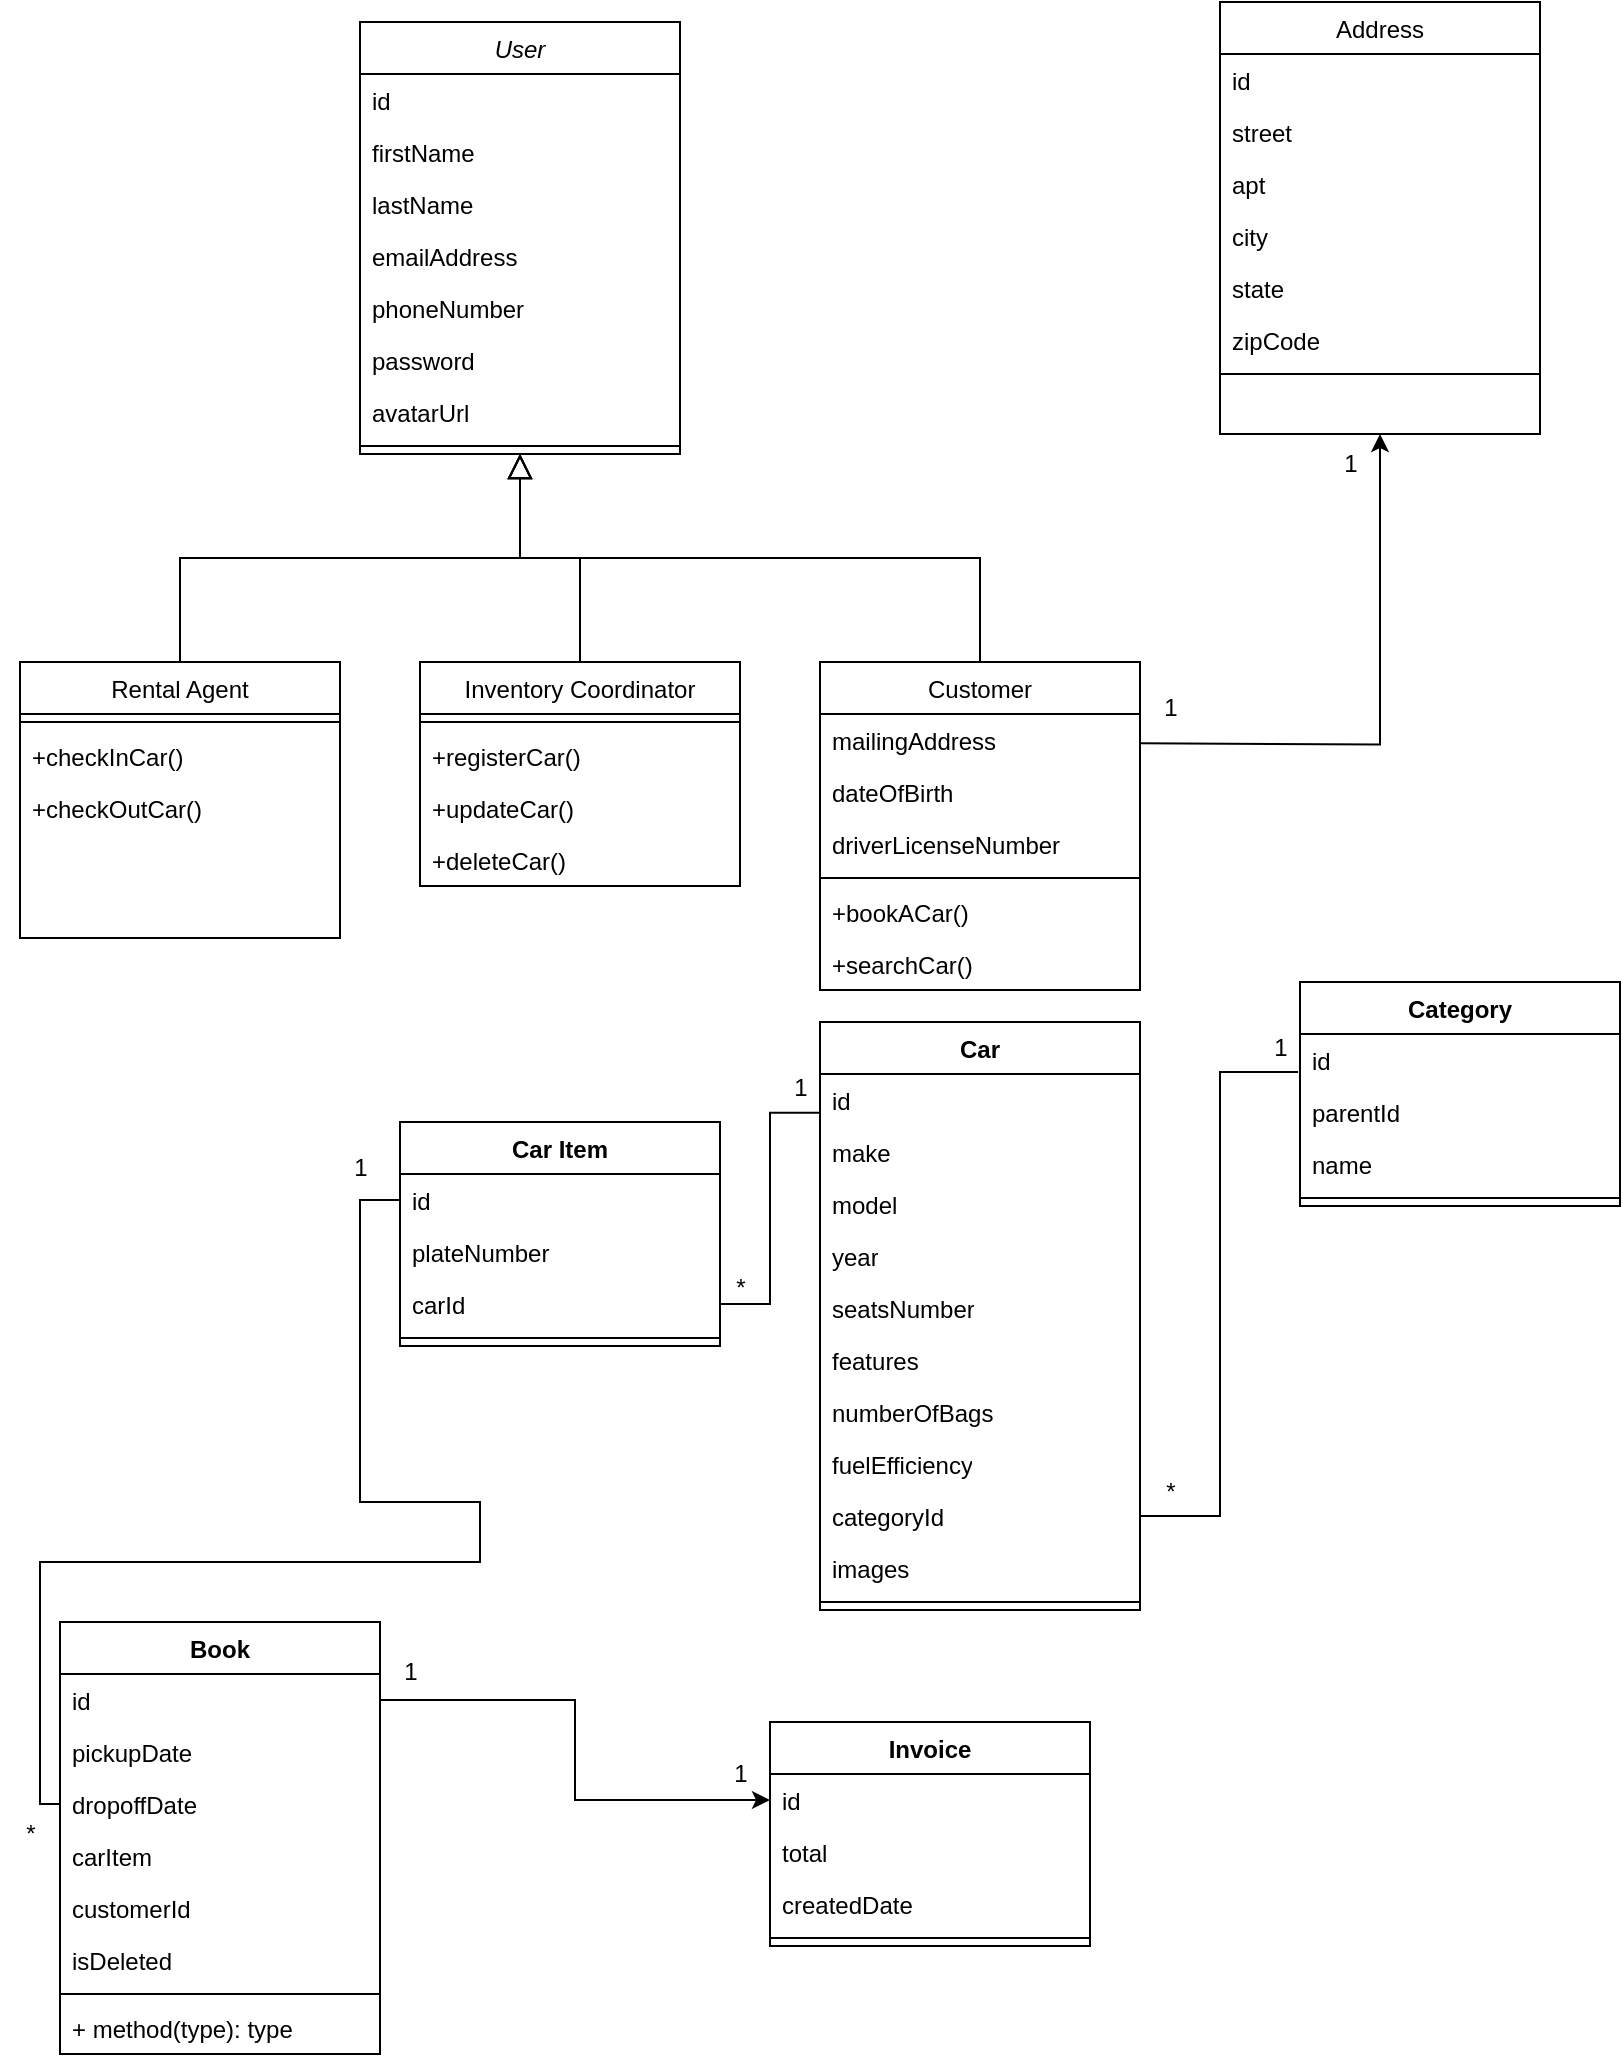 <mxfile version="24.2.5" type="device">
  <diagram id="C5RBs43oDa-KdzZeNtuy" name="Page-1">
    <mxGraphModel dx="1635" dy="402" grid="1" gridSize="10" guides="1" tooltips="1" connect="1" arrows="1" fold="1" page="1" pageScale="1" pageWidth="827" pageHeight="1169" math="0" shadow="0">
      <root>
        <mxCell id="WIyWlLk6GJQsqaUBKTNV-0" />
        <mxCell id="WIyWlLk6GJQsqaUBKTNV-1" parent="WIyWlLk6GJQsqaUBKTNV-0" />
        <mxCell id="zkfFHV4jXpPFQw0GAbJ--0" value="User" style="swimlane;fontStyle=2;align=center;verticalAlign=top;childLayout=stackLayout;horizontal=1;startSize=26;horizontalStack=0;resizeParent=1;resizeLast=0;collapsible=1;marginBottom=0;rounded=0;shadow=0;strokeWidth=1;" parent="WIyWlLk6GJQsqaUBKTNV-1" vertex="1">
          <mxGeometry x="170" y="160" width="160" height="216" as="geometry">
            <mxRectangle x="230" y="140" width="160" height="26" as="alternateBounds" />
          </mxGeometry>
        </mxCell>
        <mxCell id="ggAU7rLBg15ileYDoRzn-41" value="id" style="text;align=left;verticalAlign=top;spacingLeft=4;spacingRight=4;overflow=hidden;rotatable=0;points=[[0,0.5],[1,0.5]];portConstraint=eastwest;" parent="zkfFHV4jXpPFQw0GAbJ--0" vertex="1">
          <mxGeometry y="26" width="160" height="26" as="geometry" />
        </mxCell>
        <mxCell id="zkfFHV4jXpPFQw0GAbJ--1" value="firstName  " style="text;align=left;verticalAlign=top;spacingLeft=4;spacingRight=4;overflow=hidden;rotatable=0;points=[[0,0.5],[1,0.5]];portConstraint=eastwest;" parent="zkfFHV4jXpPFQw0GAbJ--0" vertex="1">
          <mxGeometry y="52" width="160" height="26" as="geometry" />
        </mxCell>
        <mxCell id="zkfFHV4jXpPFQw0GAbJ--2" value="lastName" style="text;align=left;verticalAlign=top;spacingLeft=4;spacingRight=4;overflow=hidden;rotatable=0;points=[[0,0.5],[1,0.5]];portConstraint=eastwest;rounded=0;shadow=0;html=0;" parent="zkfFHV4jXpPFQw0GAbJ--0" vertex="1">
          <mxGeometry y="78" width="160" height="26" as="geometry" />
        </mxCell>
        <mxCell id="ggAU7rLBg15ileYDoRzn-23" value="emailAddress" style="text;align=left;verticalAlign=top;spacingLeft=4;spacingRight=4;overflow=hidden;rotatable=0;points=[[0,0.5],[1,0.5]];portConstraint=eastwest;rounded=0;shadow=0;html=0;" parent="zkfFHV4jXpPFQw0GAbJ--0" vertex="1">
          <mxGeometry y="104" width="160" height="26" as="geometry" />
        </mxCell>
        <mxCell id="zkfFHV4jXpPFQw0GAbJ--3" value="phoneNumber" style="text;align=left;verticalAlign=top;spacingLeft=4;spacingRight=4;overflow=hidden;rotatable=0;points=[[0,0.5],[1,0.5]];portConstraint=eastwest;rounded=0;shadow=0;html=0;" parent="zkfFHV4jXpPFQw0GAbJ--0" vertex="1">
          <mxGeometry y="130" width="160" height="26" as="geometry" />
        </mxCell>
        <mxCell id="ggAU7rLBg15ileYDoRzn-24" value="password" style="text;align=left;verticalAlign=top;spacingLeft=4;spacingRight=4;overflow=hidden;rotatable=0;points=[[0,0.5],[1,0.5]];portConstraint=eastwest;rounded=0;shadow=0;html=0;" parent="zkfFHV4jXpPFQw0GAbJ--0" vertex="1">
          <mxGeometry y="156" width="160" height="26" as="geometry" />
        </mxCell>
        <mxCell id="ggAU7rLBg15ileYDoRzn-25" value="avatarUrl" style="text;align=left;verticalAlign=top;spacingLeft=4;spacingRight=4;overflow=hidden;rotatable=0;points=[[0,0.5],[1,0.5]];portConstraint=eastwest;rounded=0;shadow=0;html=0;" parent="zkfFHV4jXpPFQw0GAbJ--0" vertex="1">
          <mxGeometry y="182" width="160" height="26" as="geometry" />
        </mxCell>
        <mxCell id="zkfFHV4jXpPFQw0GAbJ--4" value="" style="line;html=1;strokeWidth=1;align=left;verticalAlign=middle;spacingTop=-1;spacingLeft=3;spacingRight=3;rotatable=0;labelPosition=right;points=[];portConstraint=eastwest;" parent="zkfFHV4jXpPFQw0GAbJ--0" vertex="1">
          <mxGeometry y="208" width="160" height="8" as="geometry" />
        </mxCell>
        <mxCell id="zkfFHV4jXpPFQw0GAbJ--6" value="Rental Agent" style="swimlane;fontStyle=0;align=center;verticalAlign=top;childLayout=stackLayout;horizontal=1;startSize=26;horizontalStack=0;resizeParent=1;resizeLast=0;collapsible=1;marginBottom=0;rounded=0;shadow=0;strokeWidth=1;" parent="WIyWlLk6GJQsqaUBKTNV-1" vertex="1">
          <mxGeometry y="480" width="160" height="138" as="geometry">
            <mxRectangle x="130" y="380" width="160" height="26" as="alternateBounds" />
          </mxGeometry>
        </mxCell>
        <mxCell id="zkfFHV4jXpPFQw0GAbJ--9" value="" style="line;html=1;strokeWidth=1;align=left;verticalAlign=middle;spacingTop=-1;spacingLeft=3;spacingRight=3;rotatable=0;labelPosition=right;points=[];portConstraint=eastwest;" parent="zkfFHV4jXpPFQw0GAbJ--6" vertex="1">
          <mxGeometry y="26" width="160" height="8" as="geometry" />
        </mxCell>
        <mxCell id="ggAU7rLBg15ileYDoRzn-34" value="+checkInCar()" style="text;align=left;verticalAlign=top;spacingLeft=4;spacingRight=4;overflow=hidden;rotatable=0;points=[[0,0.5],[1,0.5]];portConstraint=eastwest;rounded=0;shadow=0;html=0;" parent="zkfFHV4jXpPFQw0GAbJ--6" vertex="1">
          <mxGeometry y="34" width="160" height="26" as="geometry" />
        </mxCell>
        <mxCell id="ggAU7rLBg15ileYDoRzn-35" value="+checkOutCar()" style="text;align=left;verticalAlign=top;spacingLeft=4;spacingRight=4;overflow=hidden;rotatable=0;points=[[0,0.5],[1,0.5]];portConstraint=eastwest;rounded=0;shadow=0;html=0;" parent="zkfFHV4jXpPFQw0GAbJ--6" vertex="1">
          <mxGeometry y="60" width="160" height="26" as="geometry" />
        </mxCell>
        <mxCell id="zkfFHV4jXpPFQw0GAbJ--12" value="" style="endArrow=block;endSize=10;endFill=0;shadow=0;strokeWidth=1;rounded=0;curved=0;edgeStyle=elbowEdgeStyle;elbow=vertical;" parent="WIyWlLk6GJQsqaUBKTNV-1" source="zkfFHV4jXpPFQw0GAbJ--6" target="zkfFHV4jXpPFQw0GAbJ--0" edge="1">
          <mxGeometry width="160" relative="1" as="geometry">
            <mxPoint x="200" y="203" as="sourcePoint" />
            <mxPoint x="200" y="203" as="targetPoint" />
          </mxGeometry>
        </mxCell>
        <mxCell id="zkfFHV4jXpPFQw0GAbJ--13" value="Inventory Coordinator" style="swimlane;fontStyle=0;align=center;verticalAlign=top;childLayout=stackLayout;horizontal=1;startSize=26;horizontalStack=0;resizeParent=1;resizeLast=0;collapsible=1;marginBottom=0;rounded=0;shadow=0;strokeWidth=1;" parent="WIyWlLk6GJQsqaUBKTNV-1" vertex="1">
          <mxGeometry x="200" y="480" width="160" height="112" as="geometry">
            <mxRectangle x="340" y="380" width="170" height="26" as="alternateBounds" />
          </mxGeometry>
        </mxCell>
        <mxCell id="zkfFHV4jXpPFQw0GAbJ--15" value="" style="line;html=1;strokeWidth=1;align=left;verticalAlign=middle;spacingTop=-1;spacingLeft=3;spacingRight=3;rotatable=0;labelPosition=right;points=[];portConstraint=eastwest;" parent="zkfFHV4jXpPFQw0GAbJ--13" vertex="1">
          <mxGeometry y="26" width="160" height="8" as="geometry" />
        </mxCell>
        <mxCell id="ggAU7rLBg15ileYDoRzn-82" value="+registerCar()" style="text;align=left;verticalAlign=top;spacingLeft=4;spacingRight=4;overflow=hidden;rotatable=0;points=[[0,0.5],[1,0.5]];portConstraint=eastwest;rounded=0;shadow=0;html=0;" parent="zkfFHV4jXpPFQw0GAbJ--13" vertex="1">
          <mxGeometry y="34" width="160" height="26" as="geometry" />
        </mxCell>
        <mxCell id="ggAU7rLBg15ileYDoRzn-83" value="+updateCar()" style="text;align=left;verticalAlign=top;spacingLeft=4;spacingRight=4;overflow=hidden;rotatable=0;points=[[0,0.5],[1,0.5]];portConstraint=eastwest;rounded=0;shadow=0;html=0;" parent="zkfFHV4jXpPFQw0GAbJ--13" vertex="1">
          <mxGeometry y="60" width="160" height="26" as="geometry" />
        </mxCell>
        <mxCell id="ggAU7rLBg15ileYDoRzn-84" value="+deleteCar()" style="text;align=left;verticalAlign=top;spacingLeft=4;spacingRight=4;overflow=hidden;rotatable=0;points=[[0,0.5],[1,0.5]];portConstraint=eastwest;rounded=0;shadow=0;html=0;" parent="zkfFHV4jXpPFQw0GAbJ--13" vertex="1">
          <mxGeometry y="86" width="160" height="26" as="geometry" />
        </mxCell>
        <mxCell id="zkfFHV4jXpPFQw0GAbJ--16" value="" style="endArrow=block;endSize=10;endFill=0;shadow=0;strokeWidth=1;rounded=0;curved=0;edgeStyle=elbowEdgeStyle;elbow=vertical;" parent="WIyWlLk6GJQsqaUBKTNV-1" source="zkfFHV4jXpPFQw0GAbJ--13" target="zkfFHV4jXpPFQw0GAbJ--0" edge="1">
          <mxGeometry width="160" relative="1" as="geometry">
            <mxPoint x="210" y="373" as="sourcePoint" />
            <mxPoint x="310" y="271" as="targetPoint" />
          </mxGeometry>
        </mxCell>
        <mxCell id="zkfFHV4jXpPFQw0GAbJ--17" value="Address" style="swimlane;fontStyle=0;align=center;verticalAlign=top;childLayout=stackLayout;horizontal=1;startSize=26;horizontalStack=0;resizeParent=1;resizeLast=0;collapsible=1;marginBottom=0;rounded=0;shadow=0;strokeWidth=1;" parent="WIyWlLk6GJQsqaUBKTNV-1" vertex="1">
          <mxGeometry x="600" y="150" width="160" height="216" as="geometry">
            <mxRectangle x="550" y="140" width="160" height="26" as="alternateBounds" />
          </mxGeometry>
        </mxCell>
        <mxCell id="zkfFHV4jXpPFQw0GAbJ--18" value="id" style="text;align=left;verticalAlign=top;spacingLeft=4;spacingRight=4;overflow=hidden;rotatable=0;points=[[0,0.5],[1,0.5]];portConstraint=eastwest;" parent="zkfFHV4jXpPFQw0GAbJ--17" vertex="1">
          <mxGeometry y="26" width="160" height="26" as="geometry" />
        </mxCell>
        <mxCell id="ggAU7rLBg15ileYDoRzn-26" value="street" style="text;align=left;verticalAlign=top;spacingLeft=4;spacingRight=4;overflow=hidden;rotatable=0;points=[[0,0.5],[1,0.5]];portConstraint=eastwest;" parent="zkfFHV4jXpPFQw0GAbJ--17" vertex="1">
          <mxGeometry y="52" width="160" height="26" as="geometry" />
        </mxCell>
        <mxCell id="ggAU7rLBg15ileYDoRzn-27" value="apt" style="text;align=left;verticalAlign=top;spacingLeft=4;spacingRight=4;overflow=hidden;rotatable=0;points=[[0,0.5],[1,0.5]];portConstraint=eastwest;" parent="zkfFHV4jXpPFQw0GAbJ--17" vertex="1">
          <mxGeometry y="78" width="160" height="26" as="geometry" />
        </mxCell>
        <mxCell id="zkfFHV4jXpPFQw0GAbJ--19" value="city" style="text;align=left;verticalAlign=top;spacingLeft=4;spacingRight=4;overflow=hidden;rotatable=0;points=[[0,0.5],[1,0.5]];portConstraint=eastwest;rounded=0;shadow=0;html=0;" parent="zkfFHV4jXpPFQw0GAbJ--17" vertex="1">
          <mxGeometry y="104" width="160" height="26" as="geometry" />
        </mxCell>
        <mxCell id="zkfFHV4jXpPFQw0GAbJ--20" value="state" style="text;align=left;verticalAlign=top;spacingLeft=4;spacingRight=4;overflow=hidden;rotatable=0;points=[[0,0.5],[1,0.5]];portConstraint=eastwest;rounded=0;shadow=0;html=0;" parent="zkfFHV4jXpPFQw0GAbJ--17" vertex="1">
          <mxGeometry y="130" width="160" height="26" as="geometry" />
        </mxCell>
        <mxCell id="zkfFHV4jXpPFQw0GAbJ--21" value="zipCode" style="text;align=left;verticalAlign=top;spacingLeft=4;spacingRight=4;overflow=hidden;rotatable=0;points=[[0,0.5],[1,0.5]];portConstraint=eastwest;rounded=0;shadow=0;html=0;" parent="zkfFHV4jXpPFQw0GAbJ--17" vertex="1">
          <mxGeometry y="156" width="160" height="26" as="geometry" />
        </mxCell>
        <mxCell id="zkfFHV4jXpPFQw0GAbJ--23" value="" style="line;html=1;strokeWidth=1;align=left;verticalAlign=middle;spacingTop=-1;spacingLeft=3;spacingRight=3;rotatable=0;labelPosition=right;points=[];portConstraint=eastwest;" parent="zkfFHV4jXpPFQw0GAbJ--17" vertex="1">
          <mxGeometry y="182" width="160" height="8" as="geometry" />
        </mxCell>
        <mxCell id="ggAU7rLBg15ileYDoRzn-0" value="Customer" style="swimlane;fontStyle=0;align=center;verticalAlign=top;childLayout=stackLayout;horizontal=1;startSize=26;horizontalStack=0;resizeParent=1;resizeLast=0;collapsible=1;marginBottom=0;rounded=0;shadow=0;strokeWidth=1;" parent="WIyWlLk6GJQsqaUBKTNV-1" vertex="1">
          <mxGeometry x="400" y="480" width="160" height="164" as="geometry">
            <mxRectangle x="340" y="380" width="170" height="26" as="alternateBounds" />
          </mxGeometry>
        </mxCell>
        <mxCell id="ggAU7rLBg15ileYDoRzn-1" value="mailingAddress" style="text;align=left;verticalAlign=top;spacingLeft=4;spacingRight=4;overflow=hidden;rotatable=0;points=[[0,0.5],[1,0.5]];portConstraint=eastwest;" parent="ggAU7rLBg15ileYDoRzn-0" vertex="1">
          <mxGeometry y="26" width="160" height="26" as="geometry" />
        </mxCell>
        <mxCell id="ggAU7rLBg15ileYDoRzn-47" value="dateOfBirth" style="text;align=left;verticalAlign=top;spacingLeft=4;spacingRight=4;overflow=hidden;rotatable=0;points=[[0,0.5],[1,0.5]];portConstraint=eastwest;" parent="ggAU7rLBg15ileYDoRzn-0" vertex="1">
          <mxGeometry y="52" width="160" height="26" as="geometry" />
        </mxCell>
        <mxCell id="ggAU7rLBg15ileYDoRzn-48" value="driverLicenseNumber" style="text;align=left;verticalAlign=top;spacingLeft=4;spacingRight=4;overflow=hidden;rotatable=0;points=[[0,0.5],[1,0.5]];portConstraint=eastwest;" parent="ggAU7rLBg15ileYDoRzn-0" vertex="1">
          <mxGeometry y="78" width="160" height="26" as="geometry" />
        </mxCell>
        <mxCell id="ggAU7rLBg15ileYDoRzn-2" value="" style="line;html=1;strokeWidth=1;align=left;verticalAlign=middle;spacingTop=-1;spacingLeft=3;spacingRight=3;rotatable=0;labelPosition=right;points=[];portConstraint=eastwest;" parent="ggAU7rLBg15ileYDoRzn-0" vertex="1">
          <mxGeometry y="104" width="160" height="8" as="geometry" />
        </mxCell>
        <mxCell id="ggAU7rLBg15ileYDoRzn-59" value="+bookACar()" style="text;align=left;verticalAlign=top;spacingLeft=4;spacingRight=4;overflow=hidden;rotatable=0;points=[[0,0.5],[1,0.5]];portConstraint=eastwest;rounded=0;shadow=0;html=0;" parent="ggAU7rLBg15ileYDoRzn-0" vertex="1">
          <mxGeometry y="112" width="160" height="26" as="geometry" />
        </mxCell>
        <mxCell id="ggAU7rLBg15ileYDoRzn-85" value="+searchCar()" style="text;align=left;verticalAlign=top;spacingLeft=4;spacingRight=4;overflow=hidden;rotatable=0;points=[[0,0.5],[1,0.5]];portConstraint=eastwest;rounded=0;shadow=0;html=0;" parent="ggAU7rLBg15ileYDoRzn-0" vertex="1">
          <mxGeometry y="138" width="160" height="26" as="geometry" />
        </mxCell>
        <mxCell id="ggAU7rLBg15ileYDoRzn-21" value="" style="endArrow=block;endSize=10;endFill=0;shadow=0;strokeWidth=1;rounded=0;curved=0;edgeStyle=elbowEdgeStyle;elbow=vertical;exitX=0.5;exitY=0;exitDx=0;exitDy=0;" parent="WIyWlLk6GJQsqaUBKTNV-1" source="ggAU7rLBg15ileYDoRzn-0" edge="1">
          <mxGeometry width="160" relative="1" as="geometry">
            <mxPoint x="290" y="370" as="sourcePoint" />
            <mxPoint x="250" y="376.0" as="targetPoint" />
          </mxGeometry>
        </mxCell>
        <mxCell id="ggAU7rLBg15ileYDoRzn-29" value="1" style="text;html=1;align=center;verticalAlign=middle;resizable=0;points=[];autosize=1;strokeColor=none;fillColor=none;" parent="WIyWlLk6GJQsqaUBKTNV-1" vertex="1">
          <mxGeometry x="560" y="488" width="30" height="30" as="geometry" />
        </mxCell>
        <mxCell id="ggAU7rLBg15ileYDoRzn-32" value="1" style="text;html=1;align=center;verticalAlign=middle;resizable=0;points=[];autosize=1;strokeColor=none;fillColor=none;" parent="WIyWlLk6GJQsqaUBKTNV-1" vertex="1">
          <mxGeometry x="650" y="366" width="30" height="30" as="geometry" />
        </mxCell>
        <mxCell id="ggAU7rLBg15ileYDoRzn-28" style="edgeStyle=orthogonalEdgeStyle;rounded=0;orthogonalLoop=1;jettySize=auto;html=1;entryX=0.5;entryY=1;entryDx=0;entryDy=0;" parent="WIyWlLk6GJQsqaUBKTNV-1" target="zkfFHV4jXpPFQw0GAbJ--17" edge="1">
          <mxGeometry relative="1" as="geometry">
            <mxPoint x="600" y="410" as="targetPoint" />
            <mxPoint x="560" y="520.68" as="sourcePoint" />
          </mxGeometry>
        </mxCell>
        <mxCell id="ggAU7rLBg15ileYDoRzn-37" value="Car" style="swimlane;fontStyle=1;align=center;verticalAlign=top;childLayout=stackLayout;horizontal=1;startSize=26;horizontalStack=0;resizeParent=1;resizeParentMax=0;resizeLast=0;collapsible=1;marginBottom=0;whiteSpace=wrap;html=1;" parent="WIyWlLk6GJQsqaUBKTNV-1" vertex="1">
          <mxGeometry x="400" y="660" width="160" height="294" as="geometry" />
        </mxCell>
        <mxCell id="ggAU7rLBg15ileYDoRzn-38" value="id" style="text;strokeColor=none;fillColor=none;align=left;verticalAlign=top;spacingLeft=4;spacingRight=4;overflow=hidden;rotatable=0;points=[[0,0.5],[1,0.5]];portConstraint=eastwest;whiteSpace=wrap;html=1;" parent="ggAU7rLBg15ileYDoRzn-37" vertex="1">
          <mxGeometry y="26" width="160" height="26" as="geometry" />
        </mxCell>
        <mxCell id="ggAU7rLBg15ileYDoRzn-42" value="make" style="text;strokeColor=none;fillColor=none;align=left;verticalAlign=top;spacingLeft=4;spacingRight=4;overflow=hidden;rotatable=0;points=[[0,0.5],[1,0.5]];portConstraint=eastwest;whiteSpace=wrap;html=1;" parent="ggAU7rLBg15ileYDoRzn-37" vertex="1">
          <mxGeometry y="52" width="160" height="26" as="geometry" />
        </mxCell>
        <mxCell id="ggAU7rLBg15ileYDoRzn-43" value="model" style="text;strokeColor=none;fillColor=none;align=left;verticalAlign=top;spacingLeft=4;spacingRight=4;overflow=hidden;rotatable=0;points=[[0,0.5],[1,0.5]];portConstraint=eastwest;whiteSpace=wrap;html=1;" parent="ggAU7rLBg15ileYDoRzn-37" vertex="1">
          <mxGeometry y="78" width="160" height="26" as="geometry" />
        </mxCell>
        <mxCell id="ggAU7rLBg15ileYDoRzn-44" value="year" style="text;strokeColor=none;fillColor=none;align=left;verticalAlign=top;spacingLeft=4;spacingRight=4;overflow=hidden;rotatable=0;points=[[0,0.5],[1,0.5]];portConstraint=eastwest;whiteSpace=wrap;html=1;" parent="ggAU7rLBg15ileYDoRzn-37" vertex="1">
          <mxGeometry y="104" width="160" height="26" as="geometry" />
        </mxCell>
        <mxCell id="ggAU7rLBg15ileYDoRzn-45" value="seatsNumber" style="text;strokeColor=none;fillColor=none;align=left;verticalAlign=top;spacingLeft=4;spacingRight=4;overflow=hidden;rotatable=0;points=[[0,0.5],[1,0.5]];portConstraint=eastwest;whiteSpace=wrap;html=1;" parent="ggAU7rLBg15ileYDoRzn-37" vertex="1">
          <mxGeometry y="130" width="160" height="26" as="geometry" />
        </mxCell>
        <mxCell id="ggAU7rLBg15ileYDoRzn-54" value="features" style="text;strokeColor=none;fillColor=none;align=left;verticalAlign=top;spacingLeft=4;spacingRight=4;overflow=hidden;rotatable=0;points=[[0,0.5],[1,0.5]];portConstraint=eastwest;whiteSpace=wrap;html=1;" parent="ggAU7rLBg15ileYDoRzn-37" vertex="1">
          <mxGeometry y="156" width="160" height="26" as="geometry" />
        </mxCell>
        <mxCell id="ggAU7rLBg15ileYDoRzn-60" value="numberOfBags" style="text;strokeColor=none;fillColor=none;align=left;verticalAlign=top;spacingLeft=4;spacingRight=4;overflow=hidden;rotatable=0;points=[[0,0.5],[1,0.5]];portConstraint=eastwest;whiteSpace=wrap;html=1;" parent="ggAU7rLBg15ileYDoRzn-37" vertex="1">
          <mxGeometry y="182" width="160" height="26" as="geometry" />
        </mxCell>
        <mxCell id="ggAU7rLBg15ileYDoRzn-61" value="fuelEfficiency" style="text;strokeColor=none;fillColor=none;align=left;verticalAlign=top;spacingLeft=4;spacingRight=4;overflow=hidden;rotatable=0;points=[[0,0.5],[1,0.5]];portConstraint=eastwest;whiteSpace=wrap;html=1;" parent="ggAU7rLBg15ileYDoRzn-37" vertex="1">
          <mxGeometry y="208" width="160" height="26" as="geometry" />
        </mxCell>
        <mxCell id="ggAU7rLBg15ileYDoRzn-46" value="categoryId" style="text;strokeColor=none;fillColor=none;align=left;verticalAlign=top;spacingLeft=4;spacingRight=4;overflow=hidden;rotatable=0;points=[[0,0.5],[1,0.5]];portConstraint=eastwest;whiteSpace=wrap;html=1;" parent="ggAU7rLBg15ileYDoRzn-37" vertex="1">
          <mxGeometry y="234" width="160" height="26" as="geometry" />
        </mxCell>
        <mxCell id="M6WF5KKYGsv8DqeNERoJ-0" value="images" style="text;strokeColor=none;fillColor=none;align=left;verticalAlign=top;spacingLeft=4;spacingRight=4;overflow=hidden;rotatable=0;points=[[0,0.5],[1,0.5]];portConstraint=eastwest;whiteSpace=wrap;html=1;" vertex="1" parent="ggAU7rLBg15ileYDoRzn-37">
          <mxGeometry y="260" width="160" height="26" as="geometry" />
        </mxCell>
        <mxCell id="ggAU7rLBg15ileYDoRzn-39" value="" style="line;strokeWidth=1;fillColor=none;align=left;verticalAlign=middle;spacingTop=-1;spacingLeft=3;spacingRight=3;rotatable=0;labelPosition=right;points=[];portConstraint=eastwest;strokeColor=inherit;" parent="ggAU7rLBg15ileYDoRzn-37" vertex="1">
          <mxGeometry y="286" width="160" height="8" as="geometry" />
        </mxCell>
        <mxCell id="ggAU7rLBg15ileYDoRzn-49" value="Category" style="swimlane;fontStyle=1;align=center;verticalAlign=top;childLayout=stackLayout;horizontal=1;startSize=26;horizontalStack=0;resizeParent=1;resizeParentMax=0;resizeLast=0;collapsible=1;marginBottom=0;whiteSpace=wrap;html=1;" parent="WIyWlLk6GJQsqaUBKTNV-1" vertex="1">
          <mxGeometry x="640" y="640" width="160" height="112" as="geometry" />
        </mxCell>
        <mxCell id="ggAU7rLBg15ileYDoRzn-50" value="id" style="text;strokeColor=none;fillColor=none;align=left;verticalAlign=top;spacingLeft=4;spacingRight=4;overflow=hidden;rotatable=0;points=[[0,0.5],[1,0.5]];portConstraint=eastwest;whiteSpace=wrap;html=1;" parent="ggAU7rLBg15ileYDoRzn-49" vertex="1">
          <mxGeometry y="26" width="160" height="26" as="geometry" />
        </mxCell>
        <mxCell id="ggAU7rLBg15ileYDoRzn-58" value="parentId" style="text;strokeColor=none;fillColor=none;align=left;verticalAlign=top;spacingLeft=4;spacingRight=4;overflow=hidden;rotatable=0;points=[[0,0.5],[1,0.5]];portConstraint=eastwest;whiteSpace=wrap;html=1;" parent="ggAU7rLBg15ileYDoRzn-49" vertex="1">
          <mxGeometry y="52" width="160" height="26" as="geometry" />
        </mxCell>
        <mxCell id="ggAU7rLBg15ileYDoRzn-53" value="name" style="text;strokeColor=none;fillColor=none;align=left;verticalAlign=top;spacingLeft=4;spacingRight=4;overflow=hidden;rotatable=0;points=[[0,0.5],[1,0.5]];portConstraint=eastwest;whiteSpace=wrap;html=1;" parent="ggAU7rLBg15ileYDoRzn-49" vertex="1">
          <mxGeometry y="78" width="160" height="26" as="geometry" />
        </mxCell>
        <mxCell id="ggAU7rLBg15ileYDoRzn-51" value="" style="line;strokeWidth=1;fillColor=none;align=left;verticalAlign=middle;spacingTop=-1;spacingLeft=3;spacingRight=3;rotatable=0;labelPosition=right;points=[];portConstraint=eastwest;strokeColor=inherit;" parent="ggAU7rLBg15ileYDoRzn-49" vertex="1">
          <mxGeometry y="104" width="160" height="8" as="geometry" />
        </mxCell>
        <mxCell id="ggAU7rLBg15ileYDoRzn-55" style="edgeStyle=orthogonalEdgeStyle;rounded=0;orthogonalLoop=1;jettySize=auto;html=1;exitX=1;exitY=0.5;exitDx=0;exitDy=0;entryX=-0.006;entryY=0.731;entryDx=0;entryDy=0;entryPerimeter=0;endArrow=none;endFill=0;" parent="WIyWlLk6GJQsqaUBKTNV-1" source="ggAU7rLBg15ileYDoRzn-46" target="ggAU7rLBg15ileYDoRzn-50" edge="1">
          <mxGeometry relative="1" as="geometry" />
        </mxCell>
        <mxCell id="ggAU7rLBg15ileYDoRzn-56" value="1" style="text;html=1;align=center;verticalAlign=middle;resizable=0;points=[];autosize=1;strokeColor=none;fillColor=none;" parent="WIyWlLk6GJQsqaUBKTNV-1" vertex="1">
          <mxGeometry x="615" y="658" width="30" height="30" as="geometry" />
        </mxCell>
        <mxCell id="ggAU7rLBg15ileYDoRzn-57" value="*" style="text;html=1;align=center;verticalAlign=middle;resizable=0;points=[];autosize=1;strokeColor=none;fillColor=none;" parent="WIyWlLk6GJQsqaUBKTNV-1" vertex="1">
          <mxGeometry x="560" y="880" width="30" height="30" as="geometry" />
        </mxCell>
        <mxCell id="ggAU7rLBg15ileYDoRzn-62" value="Car Item" style="swimlane;fontStyle=1;align=center;verticalAlign=top;childLayout=stackLayout;horizontal=1;startSize=26;horizontalStack=0;resizeParent=1;resizeParentMax=0;resizeLast=0;collapsible=1;marginBottom=0;whiteSpace=wrap;html=1;" parent="WIyWlLk6GJQsqaUBKTNV-1" vertex="1">
          <mxGeometry x="190" y="710" width="160" height="112" as="geometry" />
        </mxCell>
        <mxCell id="ggAU7rLBg15ileYDoRzn-66" value="id" style="text;strokeColor=none;fillColor=none;align=left;verticalAlign=top;spacingLeft=4;spacingRight=4;overflow=hidden;rotatable=0;points=[[0,0.5],[1,0.5]];portConstraint=eastwest;whiteSpace=wrap;html=1;" parent="ggAU7rLBg15ileYDoRzn-62" vertex="1">
          <mxGeometry y="26" width="160" height="26" as="geometry" />
        </mxCell>
        <mxCell id="ggAU7rLBg15ileYDoRzn-63" value="plateNumber" style="text;strokeColor=none;fillColor=none;align=left;verticalAlign=top;spacingLeft=4;spacingRight=4;overflow=hidden;rotatable=0;points=[[0,0.5],[1,0.5]];portConstraint=eastwest;whiteSpace=wrap;html=1;" parent="ggAU7rLBg15ileYDoRzn-62" vertex="1">
          <mxGeometry y="52" width="160" height="26" as="geometry" />
        </mxCell>
        <mxCell id="ggAU7rLBg15ileYDoRzn-67" value="carId" style="text;strokeColor=none;fillColor=none;align=left;verticalAlign=top;spacingLeft=4;spacingRight=4;overflow=hidden;rotatable=0;points=[[0,0.5],[1,0.5]];portConstraint=eastwest;whiteSpace=wrap;html=1;" parent="ggAU7rLBg15ileYDoRzn-62" vertex="1">
          <mxGeometry y="78" width="160" height="26" as="geometry" />
        </mxCell>
        <mxCell id="ggAU7rLBg15ileYDoRzn-64" value="" style="line;strokeWidth=1;fillColor=none;align=left;verticalAlign=middle;spacingTop=-1;spacingLeft=3;spacingRight=3;rotatable=0;labelPosition=right;points=[];portConstraint=eastwest;strokeColor=inherit;" parent="ggAU7rLBg15ileYDoRzn-62" vertex="1">
          <mxGeometry y="104" width="160" height="8" as="geometry" />
        </mxCell>
        <mxCell id="ggAU7rLBg15ileYDoRzn-68" style="edgeStyle=orthogonalEdgeStyle;rounded=0;orthogonalLoop=1;jettySize=auto;html=1;entryX=-0.001;entryY=0.747;entryDx=0;entryDy=0;entryPerimeter=0;endArrow=none;endFill=0;startArrow=none;startFill=0;" parent="WIyWlLk6GJQsqaUBKTNV-1" source="ggAU7rLBg15ileYDoRzn-67" target="ggAU7rLBg15ileYDoRzn-38" edge="1">
          <mxGeometry relative="1" as="geometry" />
        </mxCell>
        <mxCell id="ggAU7rLBg15ileYDoRzn-69" value="1" style="text;html=1;align=center;verticalAlign=middle;resizable=0;points=[];autosize=1;strokeColor=none;fillColor=none;" parent="WIyWlLk6GJQsqaUBKTNV-1" vertex="1">
          <mxGeometry x="375" y="678" width="30" height="30" as="geometry" />
        </mxCell>
        <mxCell id="ggAU7rLBg15ileYDoRzn-70" value="*" style="text;html=1;align=center;verticalAlign=middle;resizable=0;points=[];autosize=1;strokeColor=none;fillColor=none;" parent="WIyWlLk6GJQsqaUBKTNV-1" vertex="1">
          <mxGeometry x="345" y="778" width="30" height="30" as="geometry" />
        </mxCell>
        <mxCell id="ggAU7rLBg15ileYDoRzn-71" value="Book" style="swimlane;fontStyle=1;align=center;verticalAlign=top;childLayout=stackLayout;horizontal=1;startSize=26;horizontalStack=0;resizeParent=1;resizeParentMax=0;resizeLast=0;collapsible=1;marginBottom=0;whiteSpace=wrap;html=1;" parent="WIyWlLk6GJQsqaUBKTNV-1" vertex="1">
          <mxGeometry x="20" y="960" width="160" height="216" as="geometry" />
        </mxCell>
        <mxCell id="ggAU7rLBg15ileYDoRzn-75" value="id" style="text;strokeColor=none;fillColor=none;align=left;verticalAlign=top;spacingLeft=4;spacingRight=4;overflow=hidden;rotatable=0;points=[[0,0.5],[1,0.5]];portConstraint=eastwest;whiteSpace=wrap;html=1;" parent="ggAU7rLBg15ileYDoRzn-71" vertex="1">
          <mxGeometry y="26" width="160" height="26" as="geometry" />
        </mxCell>
        <mxCell id="ggAU7rLBg15ileYDoRzn-72" value="pickupDate" style="text;strokeColor=none;fillColor=none;align=left;verticalAlign=top;spacingLeft=4;spacingRight=4;overflow=hidden;rotatable=0;points=[[0,0.5],[1,0.5]];portConstraint=eastwest;whiteSpace=wrap;html=1;" parent="ggAU7rLBg15ileYDoRzn-71" vertex="1">
          <mxGeometry y="52" width="160" height="26" as="geometry" />
        </mxCell>
        <mxCell id="ggAU7rLBg15ileYDoRzn-76" value="dropoffDate" style="text;strokeColor=none;fillColor=none;align=left;verticalAlign=top;spacingLeft=4;spacingRight=4;overflow=hidden;rotatable=0;points=[[0,0.5],[1,0.5]];portConstraint=eastwest;whiteSpace=wrap;html=1;" parent="ggAU7rLBg15ileYDoRzn-71" vertex="1">
          <mxGeometry y="78" width="160" height="26" as="geometry" />
        </mxCell>
        <mxCell id="ggAU7rLBg15ileYDoRzn-78" value="carItem" style="text;strokeColor=none;fillColor=none;align=left;verticalAlign=top;spacingLeft=4;spacingRight=4;overflow=hidden;rotatable=0;points=[[0,0.5],[1,0.5]];portConstraint=eastwest;whiteSpace=wrap;html=1;" parent="ggAU7rLBg15ileYDoRzn-71" vertex="1">
          <mxGeometry y="104" width="160" height="26" as="geometry" />
        </mxCell>
        <mxCell id="ggAU7rLBg15ileYDoRzn-96" value="customerId" style="text;strokeColor=none;fillColor=none;align=left;verticalAlign=top;spacingLeft=4;spacingRight=4;overflow=hidden;rotatable=0;points=[[0,0.5],[1,0.5]];portConstraint=eastwest;whiteSpace=wrap;html=1;" parent="ggAU7rLBg15ileYDoRzn-71" vertex="1">
          <mxGeometry y="130" width="160" height="26" as="geometry" />
        </mxCell>
        <mxCell id="ggAU7rLBg15ileYDoRzn-77" value="isDeleted" style="text;strokeColor=none;fillColor=none;align=left;verticalAlign=top;spacingLeft=4;spacingRight=4;overflow=hidden;rotatable=0;points=[[0,0.5],[1,0.5]];portConstraint=eastwest;whiteSpace=wrap;html=1;" parent="ggAU7rLBg15ileYDoRzn-71" vertex="1">
          <mxGeometry y="156" width="160" height="26" as="geometry" />
        </mxCell>
        <mxCell id="ggAU7rLBg15ileYDoRzn-73" value="" style="line;strokeWidth=1;fillColor=none;align=left;verticalAlign=middle;spacingTop=-1;spacingLeft=3;spacingRight=3;rotatable=0;labelPosition=right;points=[];portConstraint=eastwest;strokeColor=inherit;" parent="ggAU7rLBg15ileYDoRzn-71" vertex="1">
          <mxGeometry y="182" width="160" height="8" as="geometry" />
        </mxCell>
        <mxCell id="ggAU7rLBg15ileYDoRzn-74" value="+ method(type): type" style="text;strokeColor=none;fillColor=none;align=left;verticalAlign=top;spacingLeft=4;spacingRight=4;overflow=hidden;rotatable=0;points=[[0,0.5],[1,0.5]];portConstraint=eastwest;whiteSpace=wrap;html=1;" parent="ggAU7rLBg15ileYDoRzn-71" vertex="1">
          <mxGeometry y="190" width="160" height="26" as="geometry" />
        </mxCell>
        <mxCell id="ggAU7rLBg15ileYDoRzn-79" style="edgeStyle=orthogonalEdgeStyle;rounded=0;orthogonalLoop=1;jettySize=auto;html=1;entryX=0;entryY=0.5;entryDx=0;entryDy=0;endArrow=none;endFill=0;" parent="WIyWlLk6GJQsqaUBKTNV-1" source="ggAU7rLBg15ileYDoRzn-76" target="ggAU7rLBg15ileYDoRzn-66" edge="1">
          <mxGeometry relative="1" as="geometry">
            <Array as="points">
              <mxPoint x="10" y="1051" />
              <mxPoint x="10" y="930" />
              <mxPoint x="230" y="930" />
              <mxPoint x="230" y="900" />
              <mxPoint x="170" y="900" />
              <mxPoint x="170" y="749" />
            </Array>
          </mxGeometry>
        </mxCell>
        <mxCell id="ggAU7rLBg15ileYDoRzn-80" value="1" style="text;html=1;align=center;verticalAlign=middle;resizable=0;points=[];autosize=1;strokeColor=none;fillColor=none;" parent="WIyWlLk6GJQsqaUBKTNV-1" vertex="1">
          <mxGeometry x="155" y="718" width="30" height="30" as="geometry" />
        </mxCell>
        <mxCell id="ggAU7rLBg15ileYDoRzn-81" value="*" style="text;html=1;align=center;verticalAlign=middle;resizable=0;points=[];autosize=1;strokeColor=none;fillColor=none;" parent="WIyWlLk6GJQsqaUBKTNV-1" vertex="1">
          <mxGeometry x="-10" y="1051" width="30" height="30" as="geometry" />
        </mxCell>
        <mxCell id="ggAU7rLBg15ileYDoRzn-86" value="Invoice" style="swimlane;fontStyle=1;align=center;verticalAlign=top;childLayout=stackLayout;horizontal=1;startSize=26;horizontalStack=0;resizeParent=1;resizeParentMax=0;resizeLast=0;collapsible=1;marginBottom=0;whiteSpace=wrap;html=1;" parent="WIyWlLk6GJQsqaUBKTNV-1" vertex="1">
          <mxGeometry x="375" y="1010" width="160" height="112" as="geometry" />
        </mxCell>
        <mxCell id="ggAU7rLBg15ileYDoRzn-87" value="id" style="text;strokeColor=none;fillColor=none;align=left;verticalAlign=top;spacingLeft=4;spacingRight=4;overflow=hidden;rotatable=0;points=[[0,0.5],[1,0.5]];portConstraint=eastwest;whiteSpace=wrap;html=1;" parent="ggAU7rLBg15ileYDoRzn-86" vertex="1">
          <mxGeometry y="26" width="160" height="26" as="geometry" />
        </mxCell>
        <mxCell id="ggAU7rLBg15ileYDoRzn-90" value="total" style="text;strokeColor=none;fillColor=none;align=left;verticalAlign=top;spacingLeft=4;spacingRight=4;overflow=hidden;rotatable=0;points=[[0,0.5],[1,0.5]];portConstraint=eastwest;whiteSpace=wrap;html=1;" parent="ggAU7rLBg15ileYDoRzn-86" vertex="1">
          <mxGeometry y="52" width="160" height="26" as="geometry" />
        </mxCell>
        <mxCell id="ggAU7rLBg15ileYDoRzn-91" value="createdDate" style="text;strokeColor=none;fillColor=none;align=left;verticalAlign=top;spacingLeft=4;spacingRight=4;overflow=hidden;rotatable=0;points=[[0,0.5],[1,0.5]];portConstraint=eastwest;whiteSpace=wrap;html=1;" parent="ggAU7rLBg15ileYDoRzn-86" vertex="1">
          <mxGeometry y="78" width="160" height="26" as="geometry" />
        </mxCell>
        <mxCell id="ggAU7rLBg15ileYDoRzn-88" value="" style="line;strokeWidth=1;fillColor=none;align=left;verticalAlign=middle;spacingTop=-1;spacingLeft=3;spacingRight=3;rotatable=0;labelPosition=right;points=[];portConstraint=eastwest;strokeColor=inherit;" parent="ggAU7rLBg15ileYDoRzn-86" vertex="1">
          <mxGeometry y="104" width="160" height="8" as="geometry" />
        </mxCell>
        <mxCell id="ggAU7rLBg15ileYDoRzn-93" style="edgeStyle=orthogonalEdgeStyle;rounded=0;orthogonalLoop=1;jettySize=auto;html=1;exitX=0;exitY=0.5;exitDx=0;exitDy=0;startArrow=classic;startFill=1;endArrow=none;endFill=0;" parent="WIyWlLk6GJQsqaUBKTNV-1" source="ggAU7rLBg15ileYDoRzn-87" target="ggAU7rLBg15ileYDoRzn-75" edge="1">
          <mxGeometry relative="1" as="geometry">
            <mxPoint x="280" y="1065" as="sourcePoint" />
          </mxGeometry>
        </mxCell>
        <mxCell id="ggAU7rLBg15ileYDoRzn-94" value="1" style="text;html=1;align=center;verticalAlign=middle;resizable=0;points=[];autosize=1;strokeColor=none;fillColor=none;" parent="WIyWlLk6GJQsqaUBKTNV-1" vertex="1">
          <mxGeometry x="180" y="970" width="30" height="30" as="geometry" />
        </mxCell>
        <mxCell id="ggAU7rLBg15ileYDoRzn-95" value="1" style="text;html=1;align=center;verticalAlign=middle;resizable=0;points=[];autosize=1;strokeColor=none;fillColor=none;" parent="WIyWlLk6GJQsqaUBKTNV-1" vertex="1">
          <mxGeometry x="345" y="1021" width="30" height="30" as="geometry" />
        </mxCell>
      </root>
    </mxGraphModel>
  </diagram>
</mxfile>
